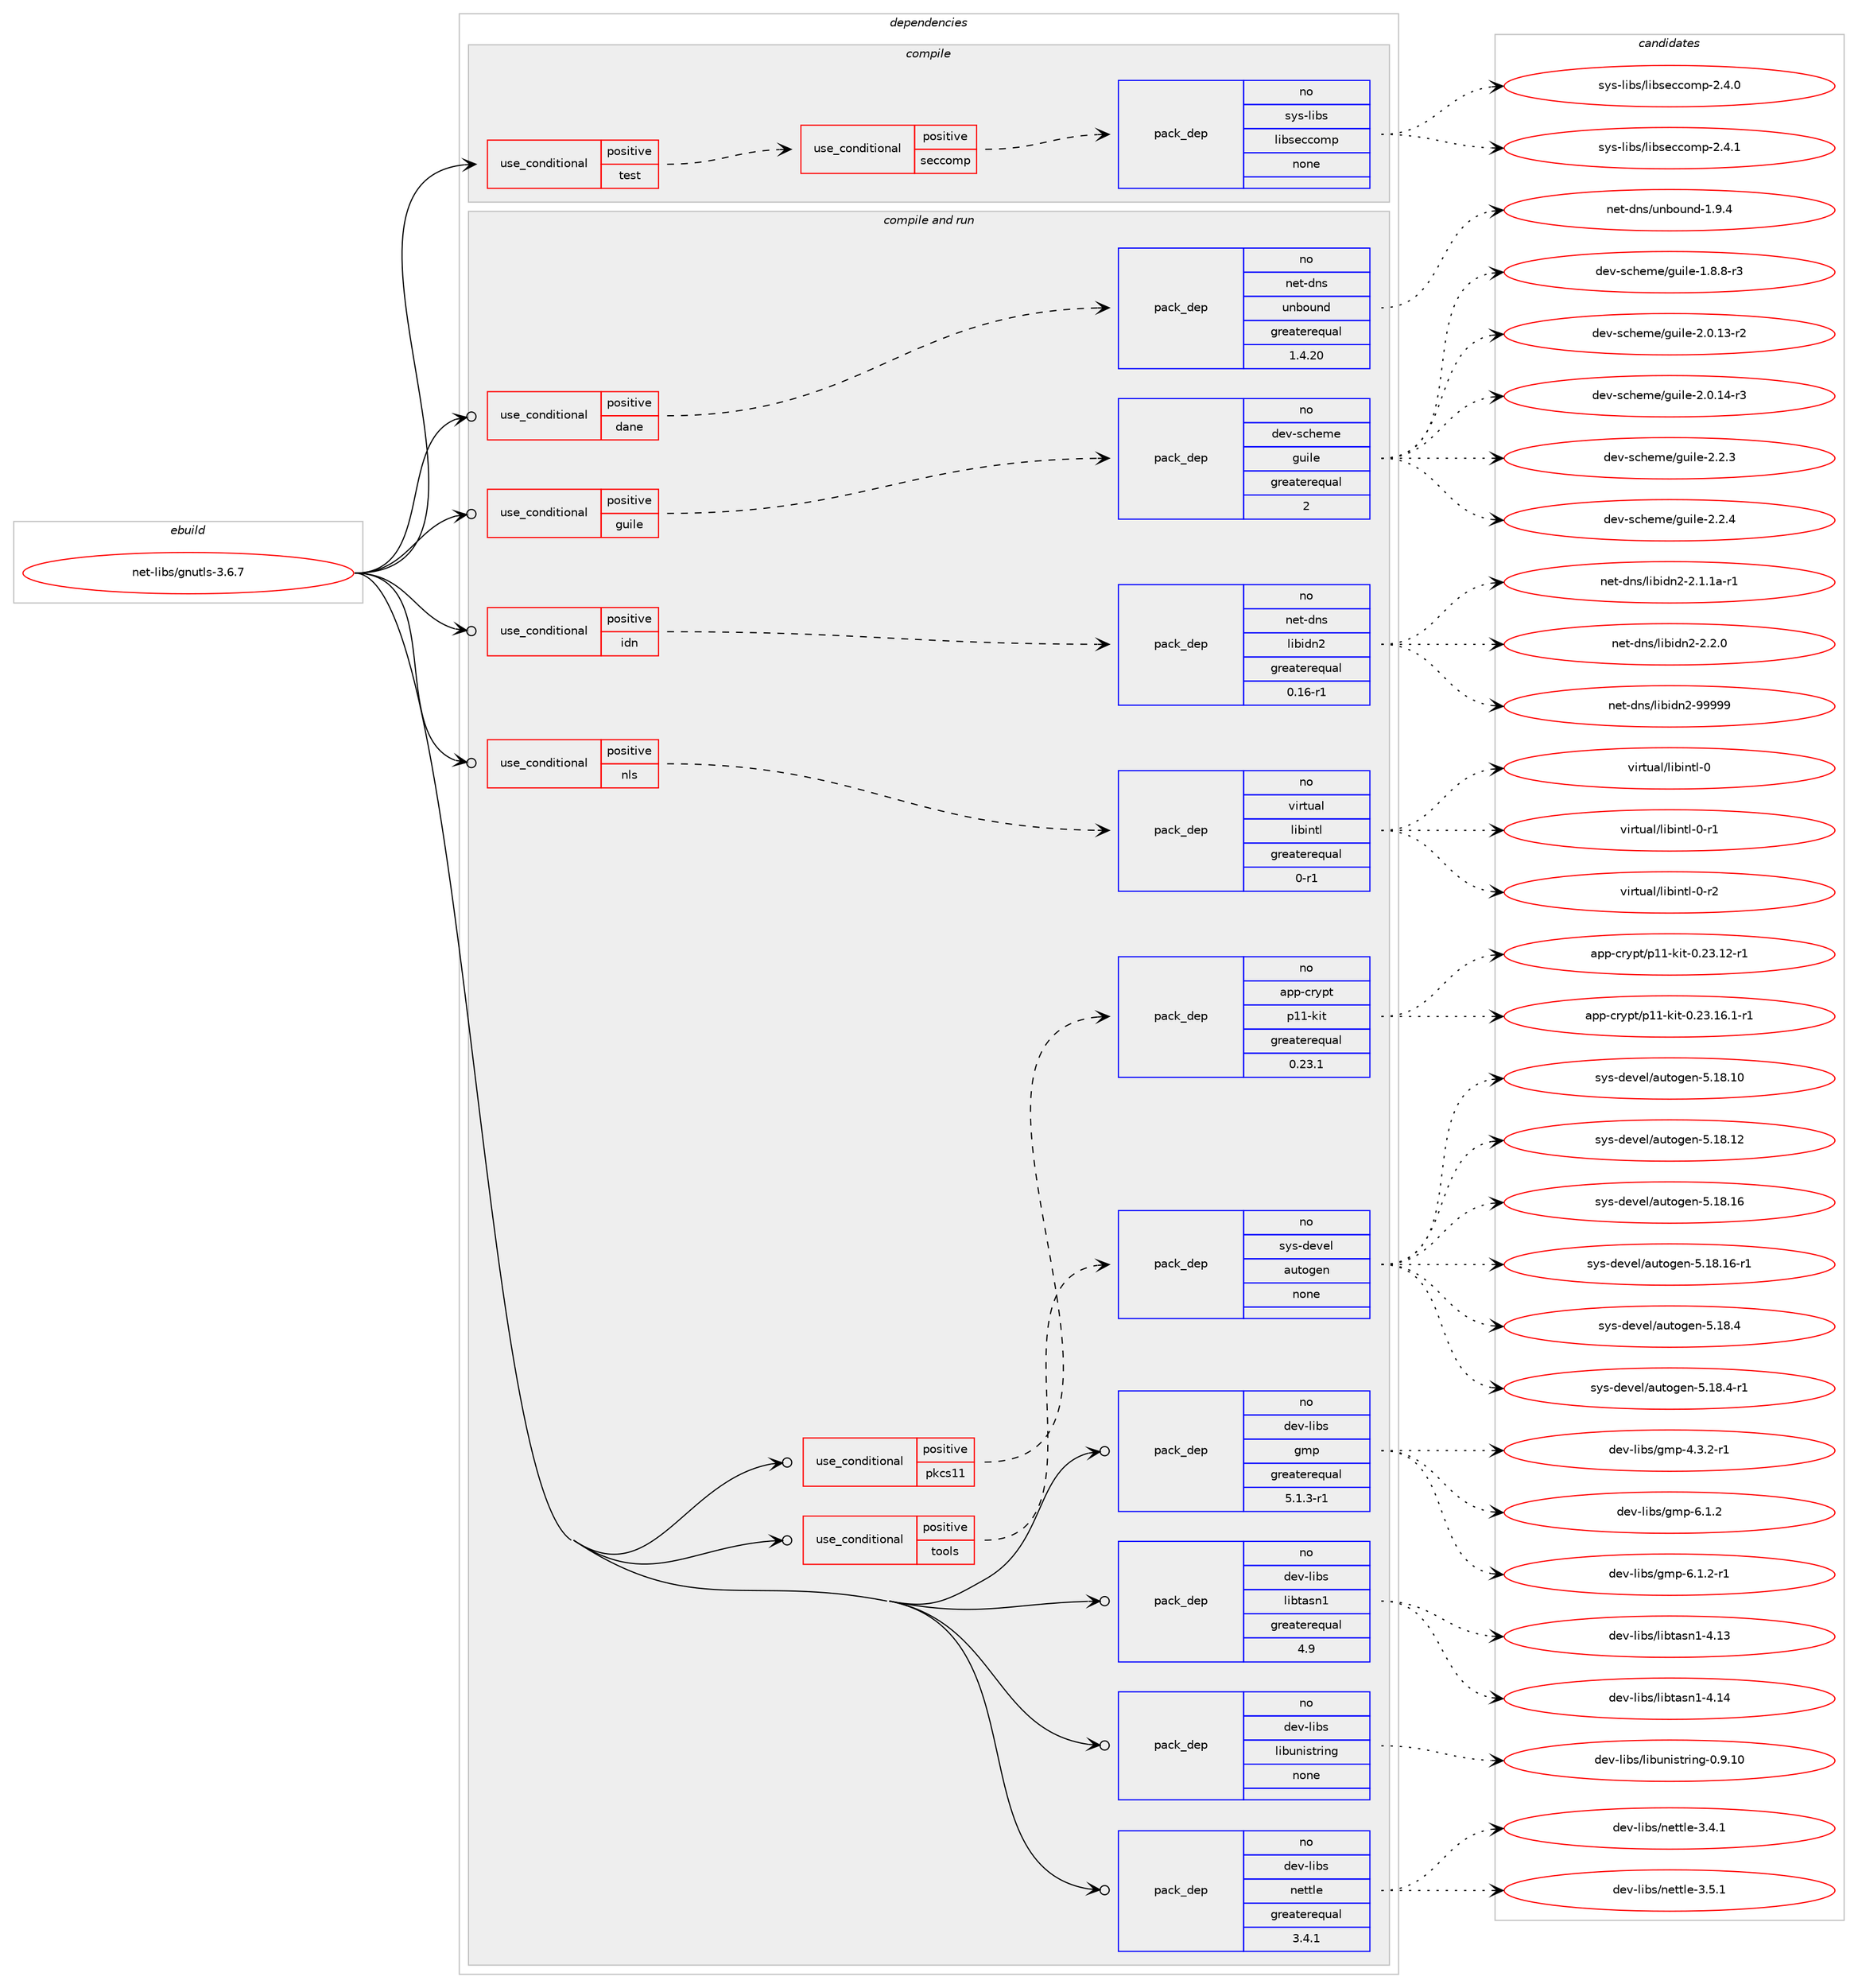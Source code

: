 digraph prolog {

# *************
# Graph options
# *************

newrank=true;
concentrate=true;
compound=true;
graph [rankdir=LR,fontname=Helvetica,fontsize=10,ranksep=1.5];#, ranksep=2.5, nodesep=0.2];
edge  [arrowhead=vee];
node  [fontname=Helvetica,fontsize=10];

# **********
# The ebuild
# **********

subgraph cluster_leftcol {
color=gray;
rank=same;
label=<<i>ebuild</i>>;
id [label="net-libs/gnutls-3.6.7", color=red, width=4, href="../net-libs/gnutls-3.6.7.svg"];
}

# ****************
# The dependencies
# ****************

subgraph cluster_midcol {
color=gray;
label=<<i>dependencies</i>>;
subgraph cluster_compile {
fillcolor="#eeeeee";
style=filled;
label=<<i>compile</i>>;
subgraph cond201283 {
dependency825756 [label=<<TABLE BORDER="0" CELLBORDER="1" CELLSPACING="0" CELLPADDING="4"><TR><TD ROWSPAN="3" CELLPADDING="10">use_conditional</TD></TR><TR><TD>positive</TD></TR><TR><TD>test</TD></TR></TABLE>>, shape=none, color=red];
subgraph cond201284 {
dependency825757 [label=<<TABLE BORDER="0" CELLBORDER="1" CELLSPACING="0" CELLPADDING="4"><TR><TD ROWSPAN="3" CELLPADDING="10">use_conditional</TD></TR><TR><TD>positive</TD></TR><TR><TD>seccomp</TD></TR></TABLE>>, shape=none, color=red];
subgraph pack610031 {
dependency825758 [label=<<TABLE BORDER="0" CELLBORDER="1" CELLSPACING="0" CELLPADDING="4" WIDTH="220"><TR><TD ROWSPAN="6" CELLPADDING="30">pack_dep</TD></TR><TR><TD WIDTH="110">no</TD></TR><TR><TD>sys-libs</TD></TR><TR><TD>libseccomp</TD></TR><TR><TD>none</TD></TR><TR><TD></TD></TR></TABLE>>, shape=none, color=blue];
}
dependency825757:e -> dependency825758:w [weight=20,style="dashed",arrowhead="vee"];
}
dependency825756:e -> dependency825757:w [weight=20,style="dashed",arrowhead="vee"];
}
id:e -> dependency825756:w [weight=20,style="solid",arrowhead="vee"];
}
subgraph cluster_compileandrun {
fillcolor="#eeeeee";
style=filled;
label=<<i>compile and run</i>>;
subgraph cond201285 {
dependency825759 [label=<<TABLE BORDER="0" CELLBORDER="1" CELLSPACING="0" CELLPADDING="4"><TR><TD ROWSPAN="3" CELLPADDING="10">use_conditional</TD></TR><TR><TD>positive</TD></TR><TR><TD>dane</TD></TR></TABLE>>, shape=none, color=red];
subgraph pack610032 {
dependency825760 [label=<<TABLE BORDER="0" CELLBORDER="1" CELLSPACING="0" CELLPADDING="4" WIDTH="220"><TR><TD ROWSPAN="6" CELLPADDING="30">pack_dep</TD></TR><TR><TD WIDTH="110">no</TD></TR><TR><TD>net-dns</TD></TR><TR><TD>unbound</TD></TR><TR><TD>greaterequal</TD></TR><TR><TD>1.4.20</TD></TR></TABLE>>, shape=none, color=blue];
}
dependency825759:e -> dependency825760:w [weight=20,style="dashed",arrowhead="vee"];
}
id:e -> dependency825759:w [weight=20,style="solid",arrowhead="odotvee"];
subgraph cond201286 {
dependency825761 [label=<<TABLE BORDER="0" CELLBORDER="1" CELLSPACING="0" CELLPADDING="4"><TR><TD ROWSPAN="3" CELLPADDING="10">use_conditional</TD></TR><TR><TD>positive</TD></TR><TR><TD>guile</TD></TR></TABLE>>, shape=none, color=red];
subgraph pack610033 {
dependency825762 [label=<<TABLE BORDER="0" CELLBORDER="1" CELLSPACING="0" CELLPADDING="4" WIDTH="220"><TR><TD ROWSPAN="6" CELLPADDING="30">pack_dep</TD></TR><TR><TD WIDTH="110">no</TD></TR><TR><TD>dev-scheme</TD></TR><TR><TD>guile</TD></TR><TR><TD>greaterequal</TD></TR><TR><TD>2</TD></TR></TABLE>>, shape=none, color=blue];
}
dependency825761:e -> dependency825762:w [weight=20,style="dashed",arrowhead="vee"];
}
id:e -> dependency825761:w [weight=20,style="solid",arrowhead="odotvee"];
subgraph cond201287 {
dependency825763 [label=<<TABLE BORDER="0" CELLBORDER="1" CELLSPACING="0" CELLPADDING="4"><TR><TD ROWSPAN="3" CELLPADDING="10">use_conditional</TD></TR><TR><TD>positive</TD></TR><TR><TD>idn</TD></TR></TABLE>>, shape=none, color=red];
subgraph pack610034 {
dependency825764 [label=<<TABLE BORDER="0" CELLBORDER="1" CELLSPACING="0" CELLPADDING="4" WIDTH="220"><TR><TD ROWSPAN="6" CELLPADDING="30">pack_dep</TD></TR><TR><TD WIDTH="110">no</TD></TR><TR><TD>net-dns</TD></TR><TR><TD>libidn2</TD></TR><TR><TD>greaterequal</TD></TR><TR><TD>0.16-r1</TD></TR></TABLE>>, shape=none, color=blue];
}
dependency825763:e -> dependency825764:w [weight=20,style="dashed",arrowhead="vee"];
}
id:e -> dependency825763:w [weight=20,style="solid",arrowhead="odotvee"];
subgraph cond201288 {
dependency825765 [label=<<TABLE BORDER="0" CELLBORDER="1" CELLSPACING="0" CELLPADDING="4"><TR><TD ROWSPAN="3" CELLPADDING="10">use_conditional</TD></TR><TR><TD>positive</TD></TR><TR><TD>nls</TD></TR></TABLE>>, shape=none, color=red];
subgraph pack610035 {
dependency825766 [label=<<TABLE BORDER="0" CELLBORDER="1" CELLSPACING="0" CELLPADDING="4" WIDTH="220"><TR><TD ROWSPAN="6" CELLPADDING="30">pack_dep</TD></TR><TR><TD WIDTH="110">no</TD></TR><TR><TD>virtual</TD></TR><TR><TD>libintl</TD></TR><TR><TD>greaterequal</TD></TR><TR><TD>0-r1</TD></TR></TABLE>>, shape=none, color=blue];
}
dependency825765:e -> dependency825766:w [weight=20,style="dashed",arrowhead="vee"];
}
id:e -> dependency825765:w [weight=20,style="solid",arrowhead="odotvee"];
subgraph cond201289 {
dependency825767 [label=<<TABLE BORDER="0" CELLBORDER="1" CELLSPACING="0" CELLPADDING="4"><TR><TD ROWSPAN="3" CELLPADDING="10">use_conditional</TD></TR><TR><TD>positive</TD></TR><TR><TD>pkcs11</TD></TR></TABLE>>, shape=none, color=red];
subgraph pack610036 {
dependency825768 [label=<<TABLE BORDER="0" CELLBORDER="1" CELLSPACING="0" CELLPADDING="4" WIDTH="220"><TR><TD ROWSPAN="6" CELLPADDING="30">pack_dep</TD></TR><TR><TD WIDTH="110">no</TD></TR><TR><TD>app-crypt</TD></TR><TR><TD>p11-kit</TD></TR><TR><TD>greaterequal</TD></TR><TR><TD>0.23.1</TD></TR></TABLE>>, shape=none, color=blue];
}
dependency825767:e -> dependency825768:w [weight=20,style="dashed",arrowhead="vee"];
}
id:e -> dependency825767:w [weight=20,style="solid",arrowhead="odotvee"];
subgraph cond201290 {
dependency825769 [label=<<TABLE BORDER="0" CELLBORDER="1" CELLSPACING="0" CELLPADDING="4"><TR><TD ROWSPAN="3" CELLPADDING="10">use_conditional</TD></TR><TR><TD>positive</TD></TR><TR><TD>tools</TD></TR></TABLE>>, shape=none, color=red];
subgraph pack610037 {
dependency825770 [label=<<TABLE BORDER="0" CELLBORDER="1" CELLSPACING="0" CELLPADDING="4" WIDTH="220"><TR><TD ROWSPAN="6" CELLPADDING="30">pack_dep</TD></TR><TR><TD WIDTH="110">no</TD></TR><TR><TD>sys-devel</TD></TR><TR><TD>autogen</TD></TR><TR><TD>none</TD></TR><TR><TD></TD></TR></TABLE>>, shape=none, color=blue];
}
dependency825769:e -> dependency825770:w [weight=20,style="dashed",arrowhead="vee"];
}
id:e -> dependency825769:w [weight=20,style="solid",arrowhead="odotvee"];
subgraph pack610038 {
dependency825771 [label=<<TABLE BORDER="0" CELLBORDER="1" CELLSPACING="0" CELLPADDING="4" WIDTH="220"><TR><TD ROWSPAN="6" CELLPADDING="30">pack_dep</TD></TR><TR><TD WIDTH="110">no</TD></TR><TR><TD>dev-libs</TD></TR><TR><TD>gmp</TD></TR><TR><TD>greaterequal</TD></TR><TR><TD>5.1.3-r1</TD></TR></TABLE>>, shape=none, color=blue];
}
id:e -> dependency825771:w [weight=20,style="solid",arrowhead="odotvee"];
subgraph pack610039 {
dependency825772 [label=<<TABLE BORDER="0" CELLBORDER="1" CELLSPACING="0" CELLPADDING="4" WIDTH="220"><TR><TD ROWSPAN="6" CELLPADDING="30">pack_dep</TD></TR><TR><TD WIDTH="110">no</TD></TR><TR><TD>dev-libs</TD></TR><TR><TD>libtasn1</TD></TR><TR><TD>greaterequal</TD></TR><TR><TD>4.9</TD></TR></TABLE>>, shape=none, color=blue];
}
id:e -> dependency825772:w [weight=20,style="solid",arrowhead="odotvee"];
subgraph pack610040 {
dependency825773 [label=<<TABLE BORDER="0" CELLBORDER="1" CELLSPACING="0" CELLPADDING="4" WIDTH="220"><TR><TD ROWSPAN="6" CELLPADDING="30">pack_dep</TD></TR><TR><TD WIDTH="110">no</TD></TR><TR><TD>dev-libs</TD></TR><TR><TD>libunistring</TD></TR><TR><TD>none</TD></TR><TR><TD></TD></TR></TABLE>>, shape=none, color=blue];
}
id:e -> dependency825773:w [weight=20,style="solid",arrowhead="odotvee"];
subgraph pack610041 {
dependency825774 [label=<<TABLE BORDER="0" CELLBORDER="1" CELLSPACING="0" CELLPADDING="4" WIDTH="220"><TR><TD ROWSPAN="6" CELLPADDING="30">pack_dep</TD></TR><TR><TD WIDTH="110">no</TD></TR><TR><TD>dev-libs</TD></TR><TR><TD>nettle</TD></TR><TR><TD>greaterequal</TD></TR><TR><TD>3.4.1</TD></TR></TABLE>>, shape=none, color=blue];
}
id:e -> dependency825774:w [weight=20,style="solid",arrowhead="odotvee"];
}
subgraph cluster_run {
fillcolor="#eeeeee";
style=filled;
label=<<i>run</i>>;
}
}

# **************
# The candidates
# **************

subgraph cluster_choices {
rank=same;
color=gray;
label=<<i>candidates</i>>;

subgraph choice610031 {
color=black;
nodesep=1;
choice115121115451081059811547108105981151019999111109112455046524648 [label="sys-libs/libseccomp-2.4.0", color=red, width=4,href="../sys-libs/libseccomp-2.4.0.svg"];
choice115121115451081059811547108105981151019999111109112455046524649 [label="sys-libs/libseccomp-2.4.1", color=red, width=4,href="../sys-libs/libseccomp-2.4.1.svg"];
dependency825758:e -> choice115121115451081059811547108105981151019999111109112455046524648:w [style=dotted,weight="100"];
dependency825758:e -> choice115121115451081059811547108105981151019999111109112455046524649:w [style=dotted,weight="100"];
}
subgraph choice610032 {
color=black;
nodesep=1;
choice110101116451001101154711711098111117110100454946574652 [label="net-dns/unbound-1.9.4", color=red, width=4,href="../net-dns/unbound-1.9.4.svg"];
dependency825760:e -> choice110101116451001101154711711098111117110100454946574652:w [style=dotted,weight="100"];
}
subgraph choice610033 {
color=black;
nodesep=1;
choice1001011184511599104101109101471031171051081014549465646564511451 [label="dev-scheme/guile-1.8.8-r3", color=red, width=4,href="../dev-scheme/guile-1.8.8-r3.svg"];
choice100101118451159910410110910147103117105108101455046484649514511450 [label="dev-scheme/guile-2.0.13-r2", color=red, width=4,href="../dev-scheme/guile-2.0.13-r2.svg"];
choice100101118451159910410110910147103117105108101455046484649524511451 [label="dev-scheme/guile-2.0.14-r3", color=red, width=4,href="../dev-scheme/guile-2.0.14-r3.svg"];
choice100101118451159910410110910147103117105108101455046504651 [label="dev-scheme/guile-2.2.3", color=red, width=4,href="../dev-scheme/guile-2.2.3.svg"];
choice100101118451159910410110910147103117105108101455046504652 [label="dev-scheme/guile-2.2.4", color=red, width=4,href="../dev-scheme/guile-2.2.4.svg"];
dependency825762:e -> choice1001011184511599104101109101471031171051081014549465646564511451:w [style=dotted,weight="100"];
dependency825762:e -> choice100101118451159910410110910147103117105108101455046484649514511450:w [style=dotted,weight="100"];
dependency825762:e -> choice100101118451159910410110910147103117105108101455046484649524511451:w [style=dotted,weight="100"];
dependency825762:e -> choice100101118451159910410110910147103117105108101455046504651:w [style=dotted,weight="100"];
dependency825762:e -> choice100101118451159910410110910147103117105108101455046504652:w [style=dotted,weight="100"];
}
subgraph choice610034 {
color=black;
nodesep=1;
choice11010111645100110115471081059810510011050455046494649974511449 [label="net-dns/libidn2-2.1.1a-r1", color=red, width=4,href="../net-dns/libidn2-2.1.1a-r1.svg"];
choice11010111645100110115471081059810510011050455046504648 [label="net-dns/libidn2-2.2.0", color=red, width=4,href="../net-dns/libidn2-2.2.0.svg"];
choice11010111645100110115471081059810510011050455757575757 [label="net-dns/libidn2-99999", color=red, width=4,href="../net-dns/libidn2-99999.svg"];
dependency825764:e -> choice11010111645100110115471081059810510011050455046494649974511449:w [style=dotted,weight="100"];
dependency825764:e -> choice11010111645100110115471081059810510011050455046504648:w [style=dotted,weight="100"];
dependency825764:e -> choice11010111645100110115471081059810510011050455757575757:w [style=dotted,weight="100"];
}
subgraph choice610035 {
color=black;
nodesep=1;
choice1181051141161179710847108105981051101161084548 [label="virtual/libintl-0", color=red, width=4,href="../virtual/libintl-0.svg"];
choice11810511411611797108471081059810511011610845484511449 [label="virtual/libintl-0-r1", color=red, width=4,href="../virtual/libintl-0-r1.svg"];
choice11810511411611797108471081059810511011610845484511450 [label="virtual/libintl-0-r2", color=red, width=4,href="../virtual/libintl-0-r2.svg"];
dependency825766:e -> choice1181051141161179710847108105981051101161084548:w [style=dotted,weight="100"];
dependency825766:e -> choice11810511411611797108471081059810511011610845484511449:w [style=dotted,weight="100"];
dependency825766:e -> choice11810511411611797108471081059810511011610845484511450:w [style=dotted,weight="100"];
}
subgraph choice610036 {
color=black;
nodesep=1;
choice9711211245991141211121164711249494510710511645484650514649504511449 [label="app-crypt/p11-kit-0.23.12-r1", color=red, width=4,href="../app-crypt/p11-kit-0.23.12-r1.svg"];
choice97112112459911412111211647112494945107105116454846505146495446494511449 [label="app-crypt/p11-kit-0.23.16.1-r1", color=red, width=4,href="../app-crypt/p11-kit-0.23.16.1-r1.svg"];
dependency825768:e -> choice9711211245991141211121164711249494510710511645484650514649504511449:w [style=dotted,weight="100"];
dependency825768:e -> choice97112112459911412111211647112494945107105116454846505146495446494511449:w [style=dotted,weight="100"];
}
subgraph choice610037 {
color=black;
nodesep=1;
choice1151211154510010111810110847971171161111031011104553464956464948 [label="sys-devel/autogen-5.18.10", color=red, width=4,href="../sys-devel/autogen-5.18.10.svg"];
choice1151211154510010111810110847971171161111031011104553464956464950 [label="sys-devel/autogen-5.18.12", color=red, width=4,href="../sys-devel/autogen-5.18.12.svg"];
choice1151211154510010111810110847971171161111031011104553464956464954 [label="sys-devel/autogen-5.18.16", color=red, width=4,href="../sys-devel/autogen-5.18.16.svg"];
choice11512111545100101118101108479711711611110310111045534649564649544511449 [label="sys-devel/autogen-5.18.16-r1", color=red, width=4,href="../sys-devel/autogen-5.18.16-r1.svg"];
choice11512111545100101118101108479711711611110310111045534649564652 [label="sys-devel/autogen-5.18.4", color=red, width=4,href="../sys-devel/autogen-5.18.4.svg"];
choice115121115451001011181011084797117116111103101110455346495646524511449 [label="sys-devel/autogen-5.18.4-r1", color=red, width=4,href="../sys-devel/autogen-5.18.4-r1.svg"];
dependency825770:e -> choice1151211154510010111810110847971171161111031011104553464956464948:w [style=dotted,weight="100"];
dependency825770:e -> choice1151211154510010111810110847971171161111031011104553464956464950:w [style=dotted,weight="100"];
dependency825770:e -> choice1151211154510010111810110847971171161111031011104553464956464954:w [style=dotted,weight="100"];
dependency825770:e -> choice11512111545100101118101108479711711611110310111045534649564649544511449:w [style=dotted,weight="100"];
dependency825770:e -> choice11512111545100101118101108479711711611110310111045534649564652:w [style=dotted,weight="100"];
dependency825770:e -> choice115121115451001011181011084797117116111103101110455346495646524511449:w [style=dotted,weight="100"];
}
subgraph choice610038 {
color=black;
nodesep=1;
choice1001011184510810598115471031091124552465146504511449 [label="dev-libs/gmp-4.3.2-r1", color=red, width=4,href="../dev-libs/gmp-4.3.2-r1.svg"];
choice100101118451081059811547103109112455446494650 [label="dev-libs/gmp-6.1.2", color=red, width=4,href="../dev-libs/gmp-6.1.2.svg"];
choice1001011184510810598115471031091124554464946504511449 [label="dev-libs/gmp-6.1.2-r1", color=red, width=4,href="../dev-libs/gmp-6.1.2-r1.svg"];
dependency825771:e -> choice1001011184510810598115471031091124552465146504511449:w [style=dotted,weight="100"];
dependency825771:e -> choice100101118451081059811547103109112455446494650:w [style=dotted,weight="100"];
dependency825771:e -> choice1001011184510810598115471031091124554464946504511449:w [style=dotted,weight="100"];
}
subgraph choice610039 {
color=black;
nodesep=1;
choice1001011184510810598115471081059811697115110494552464951 [label="dev-libs/libtasn1-4.13", color=red, width=4,href="../dev-libs/libtasn1-4.13.svg"];
choice1001011184510810598115471081059811697115110494552464952 [label="dev-libs/libtasn1-4.14", color=red, width=4,href="../dev-libs/libtasn1-4.14.svg"];
dependency825772:e -> choice1001011184510810598115471081059811697115110494552464951:w [style=dotted,weight="100"];
dependency825772:e -> choice1001011184510810598115471081059811697115110494552464952:w [style=dotted,weight="100"];
}
subgraph choice610040 {
color=black;
nodesep=1;
choice1001011184510810598115471081059811711010511511611410511010345484657464948 [label="dev-libs/libunistring-0.9.10", color=red, width=4,href="../dev-libs/libunistring-0.9.10.svg"];
dependency825773:e -> choice1001011184510810598115471081059811711010511511611410511010345484657464948:w [style=dotted,weight="100"];
}
subgraph choice610041 {
color=black;
nodesep=1;
choice100101118451081059811547110101116116108101455146524649 [label="dev-libs/nettle-3.4.1", color=red, width=4,href="../dev-libs/nettle-3.4.1.svg"];
choice100101118451081059811547110101116116108101455146534649 [label="dev-libs/nettle-3.5.1", color=red, width=4,href="../dev-libs/nettle-3.5.1.svg"];
dependency825774:e -> choice100101118451081059811547110101116116108101455146524649:w [style=dotted,weight="100"];
dependency825774:e -> choice100101118451081059811547110101116116108101455146534649:w [style=dotted,weight="100"];
}
}

}
